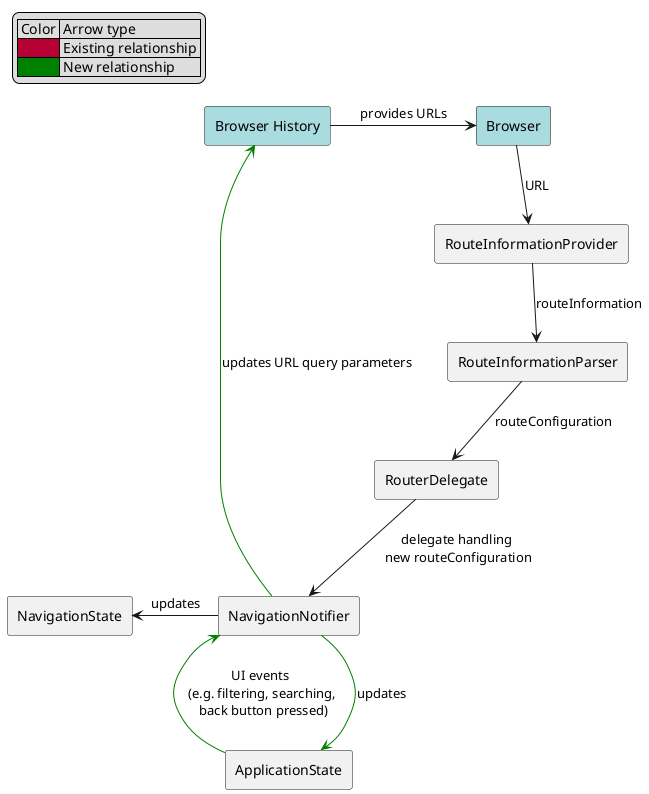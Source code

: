 @startuml deep_links_integration_component_diagram

skinparam componentStyle rectangle

legend top left
    | Color | Arrow type |
    |<#B70033>| Existing relationship |
    |<#Green>| New relationship |
endlegend

component "Browser History" as History #A9DCDF
component Browser #A9DCDF
component RouteInformationProvider
component RouteInformationParser
component RouterDelegate
component NavigationState
component NavigationNotifier
component ApplicationState

History -right-> Browser : provides URLs

Browser -down-> RouteInformationProvider : URL

RouteInformationProvider -down-> RouteInformationParser : routeInformation

RouteInformationParser -down-> RouterDelegate : routeConfiguration

RouterDelegate -down-> NavigationNotifier : delegate handling\n new routeConfiguration

NavigationNotifier -left-> NavigationState : updates

NavigationNotifier -[#Green]up-> ApplicationState : updates

ApplicationState -[#Green]up-> NavigationNotifier : UI events \n (e.g. filtering, searching, \n back button pressed)

NavigationNotifier -[#Green]up-> History : updates URL query parameters

@enduml
